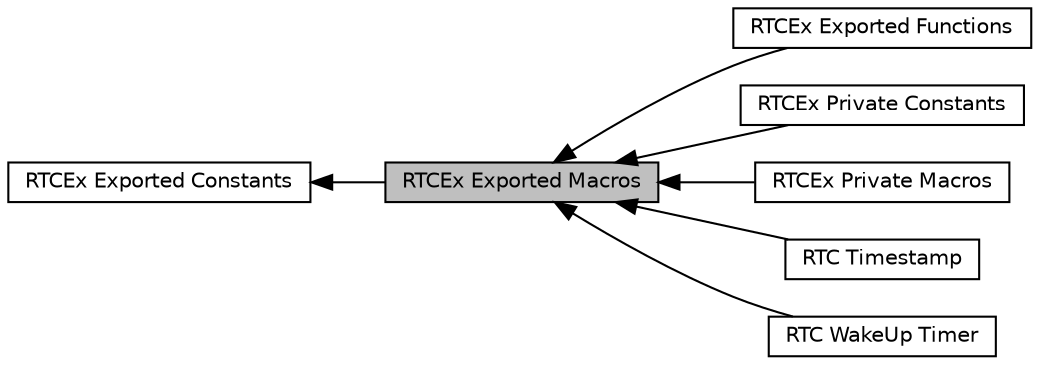 digraph "RTCEx Exported Macros"
{
  edge [fontname="Helvetica",fontsize="10",labelfontname="Helvetica",labelfontsize="10"];
  node [fontname="Helvetica",fontsize="10",shape=box];
  rankdir=LR;
  Node2 [label="RTCEx Exported Constants",height=0.2,width=0.4,color="black", fillcolor="white", style="filled",URL="$group___r_t_c_ex___exported___constants.html",tooltip=" "];
  Node5 [label="RTCEx Exported Functions",height=0.2,width=0.4,color="black", fillcolor="white", style="filled",URL="$group___r_t_c_ex___exported___functions.html",tooltip=" "];
  Node1 [label="RTCEx Exported Macros",height=0.2,width=0.4,color="black", fillcolor="grey75", style="filled", fontcolor="black",tooltip=" "];
  Node6 [label="RTCEx Private Constants",height=0.2,width=0.4,color="black", fillcolor="white", style="filled",URL="$group___r_t_c_ex___private___constants.html",tooltip=" "];
  Node7 [label="RTCEx Private Macros",height=0.2,width=0.4,color="black", fillcolor="white", style="filled",URL="$group___r_t_c_ex___private___macros.html",tooltip=" "];
  Node4 [label="RTC Timestamp",height=0.2,width=0.4,color="black", fillcolor="white", style="filled",URL="$group___r_t_c_ex___timestamp.html",tooltip=" "];
  Node3 [label="RTC WakeUp Timer",height=0.2,width=0.4,color="black", fillcolor="white", style="filled",URL="$group___r_t_c_ex___wake_up___timer.html",tooltip=" "];
  Node2->Node1 [shape=plaintext, dir="back", style="solid"];
  Node1->Node3 [shape=plaintext, dir="back", style="solid"];
  Node1->Node4 [shape=plaintext, dir="back", style="solid"];
  Node1->Node5 [shape=plaintext, dir="back", style="solid"];
  Node1->Node6 [shape=plaintext, dir="back", style="solid"];
  Node1->Node7 [shape=plaintext, dir="back", style="solid"];
}
